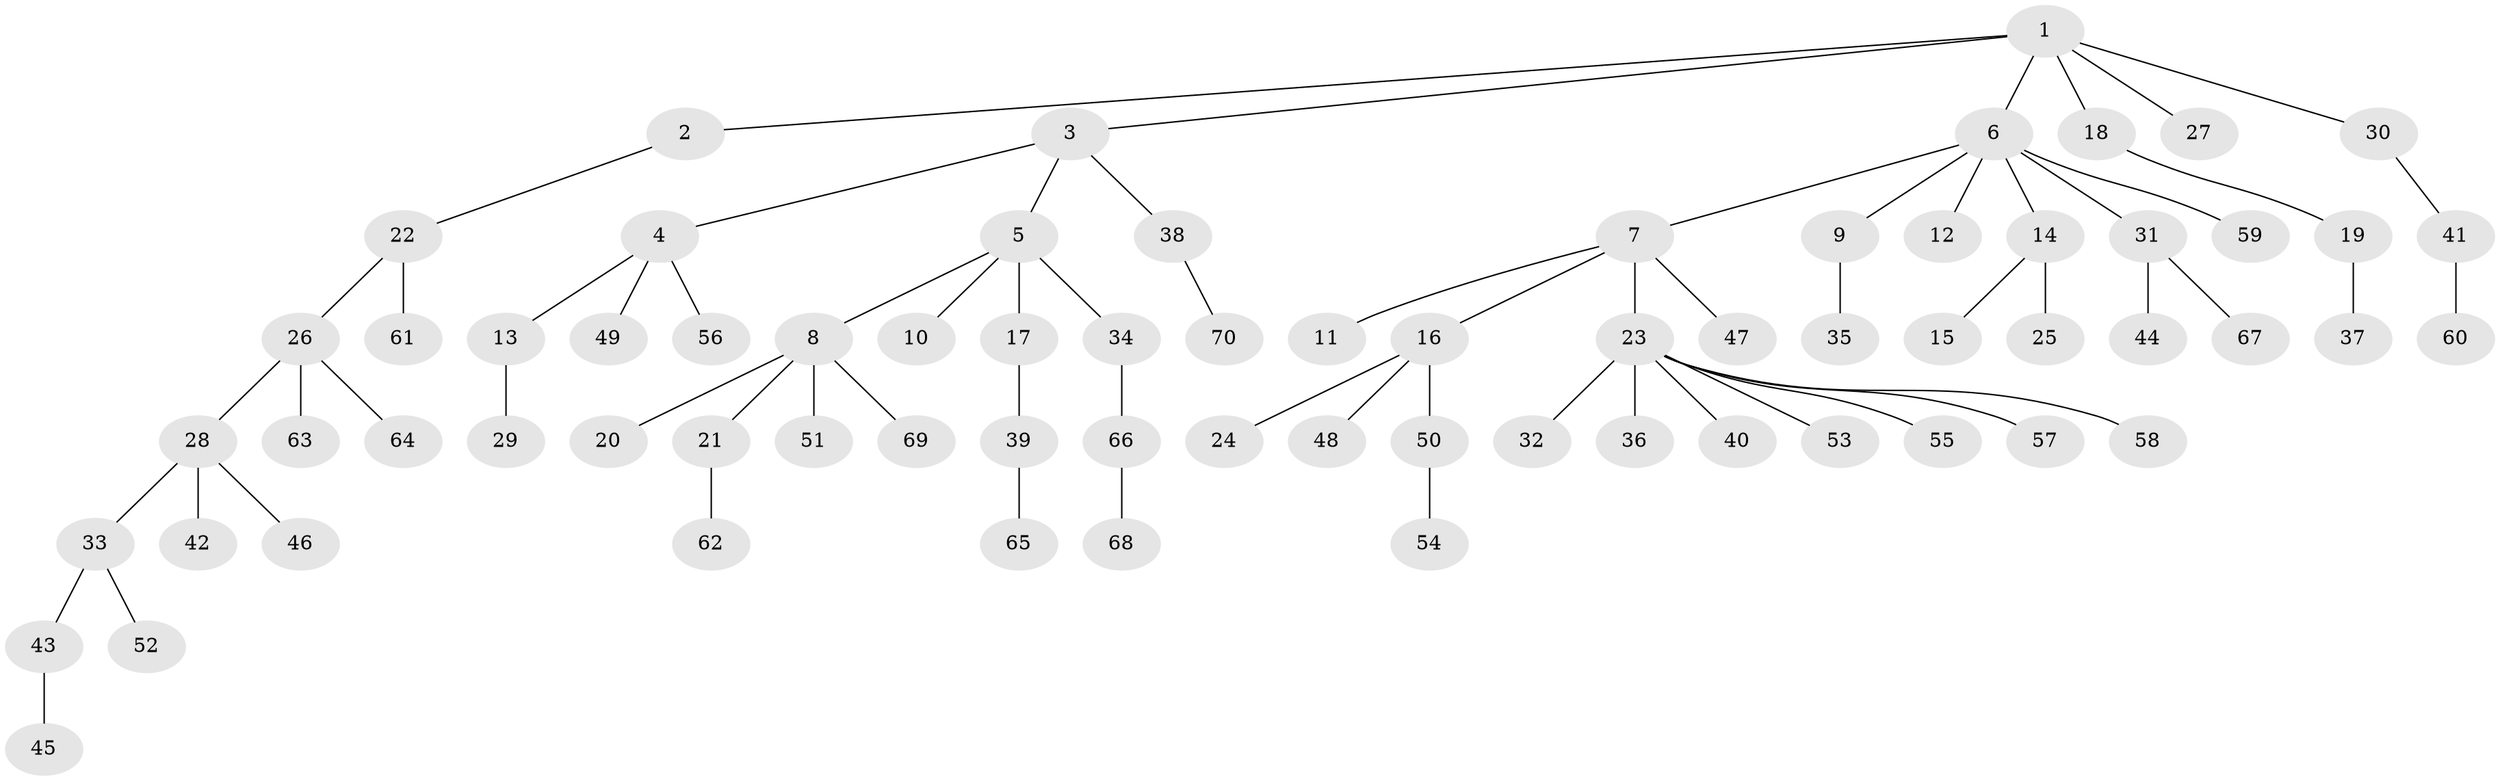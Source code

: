 // coarse degree distribution, {5: 0.022727272727272728, 2: 0.22727272727272727, 4: 0.06818181818181818, 6: 0.022727272727272728, 3: 0.09090909090909091, 1: 0.5454545454545454, 7: 0.022727272727272728}
// Generated by graph-tools (version 1.1) at 2025/51/03/04/25 22:51:25]
// undirected, 70 vertices, 69 edges
graph export_dot {
  node [color=gray90,style=filled];
  1;
  2;
  3;
  4;
  5;
  6;
  7;
  8;
  9;
  10;
  11;
  12;
  13;
  14;
  15;
  16;
  17;
  18;
  19;
  20;
  21;
  22;
  23;
  24;
  25;
  26;
  27;
  28;
  29;
  30;
  31;
  32;
  33;
  34;
  35;
  36;
  37;
  38;
  39;
  40;
  41;
  42;
  43;
  44;
  45;
  46;
  47;
  48;
  49;
  50;
  51;
  52;
  53;
  54;
  55;
  56;
  57;
  58;
  59;
  60;
  61;
  62;
  63;
  64;
  65;
  66;
  67;
  68;
  69;
  70;
  1 -- 2;
  1 -- 3;
  1 -- 6;
  1 -- 18;
  1 -- 27;
  1 -- 30;
  2 -- 22;
  3 -- 4;
  3 -- 5;
  3 -- 38;
  4 -- 13;
  4 -- 49;
  4 -- 56;
  5 -- 8;
  5 -- 10;
  5 -- 17;
  5 -- 34;
  6 -- 7;
  6 -- 9;
  6 -- 12;
  6 -- 14;
  6 -- 31;
  6 -- 59;
  7 -- 11;
  7 -- 16;
  7 -- 23;
  7 -- 47;
  8 -- 20;
  8 -- 21;
  8 -- 51;
  8 -- 69;
  9 -- 35;
  13 -- 29;
  14 -- 15;
  14 -- 25;
  16 -- 24;
  16 -- 48;
  16 -- 50;
  17 -- 39;
  18 -- 19;
  19 -- 37;
  21 -- 62;
  22 -- 26;
  22 -- 61;
  23 -- 32;
  23 -- 36;
  23 -- 40;
  23 -- 53;
  23 -- 55;
  23 -- 57;
  23 -- 58;
  26 -- 28;
  26 -- 63;
  26 -- 64;
  28 -- 33;
  28 -- 42;
  28 -- 46;
  30 -- 41;
  31 -- 44;
  31 -- 67;
  33 -- 43;
  33 -- 52;
  34 -- 66;
  38 -- 70;
  39 -- 65;
  41 -- 60;
  43 -- 45;
  50 -- 54;
  66 -- 68;
}
